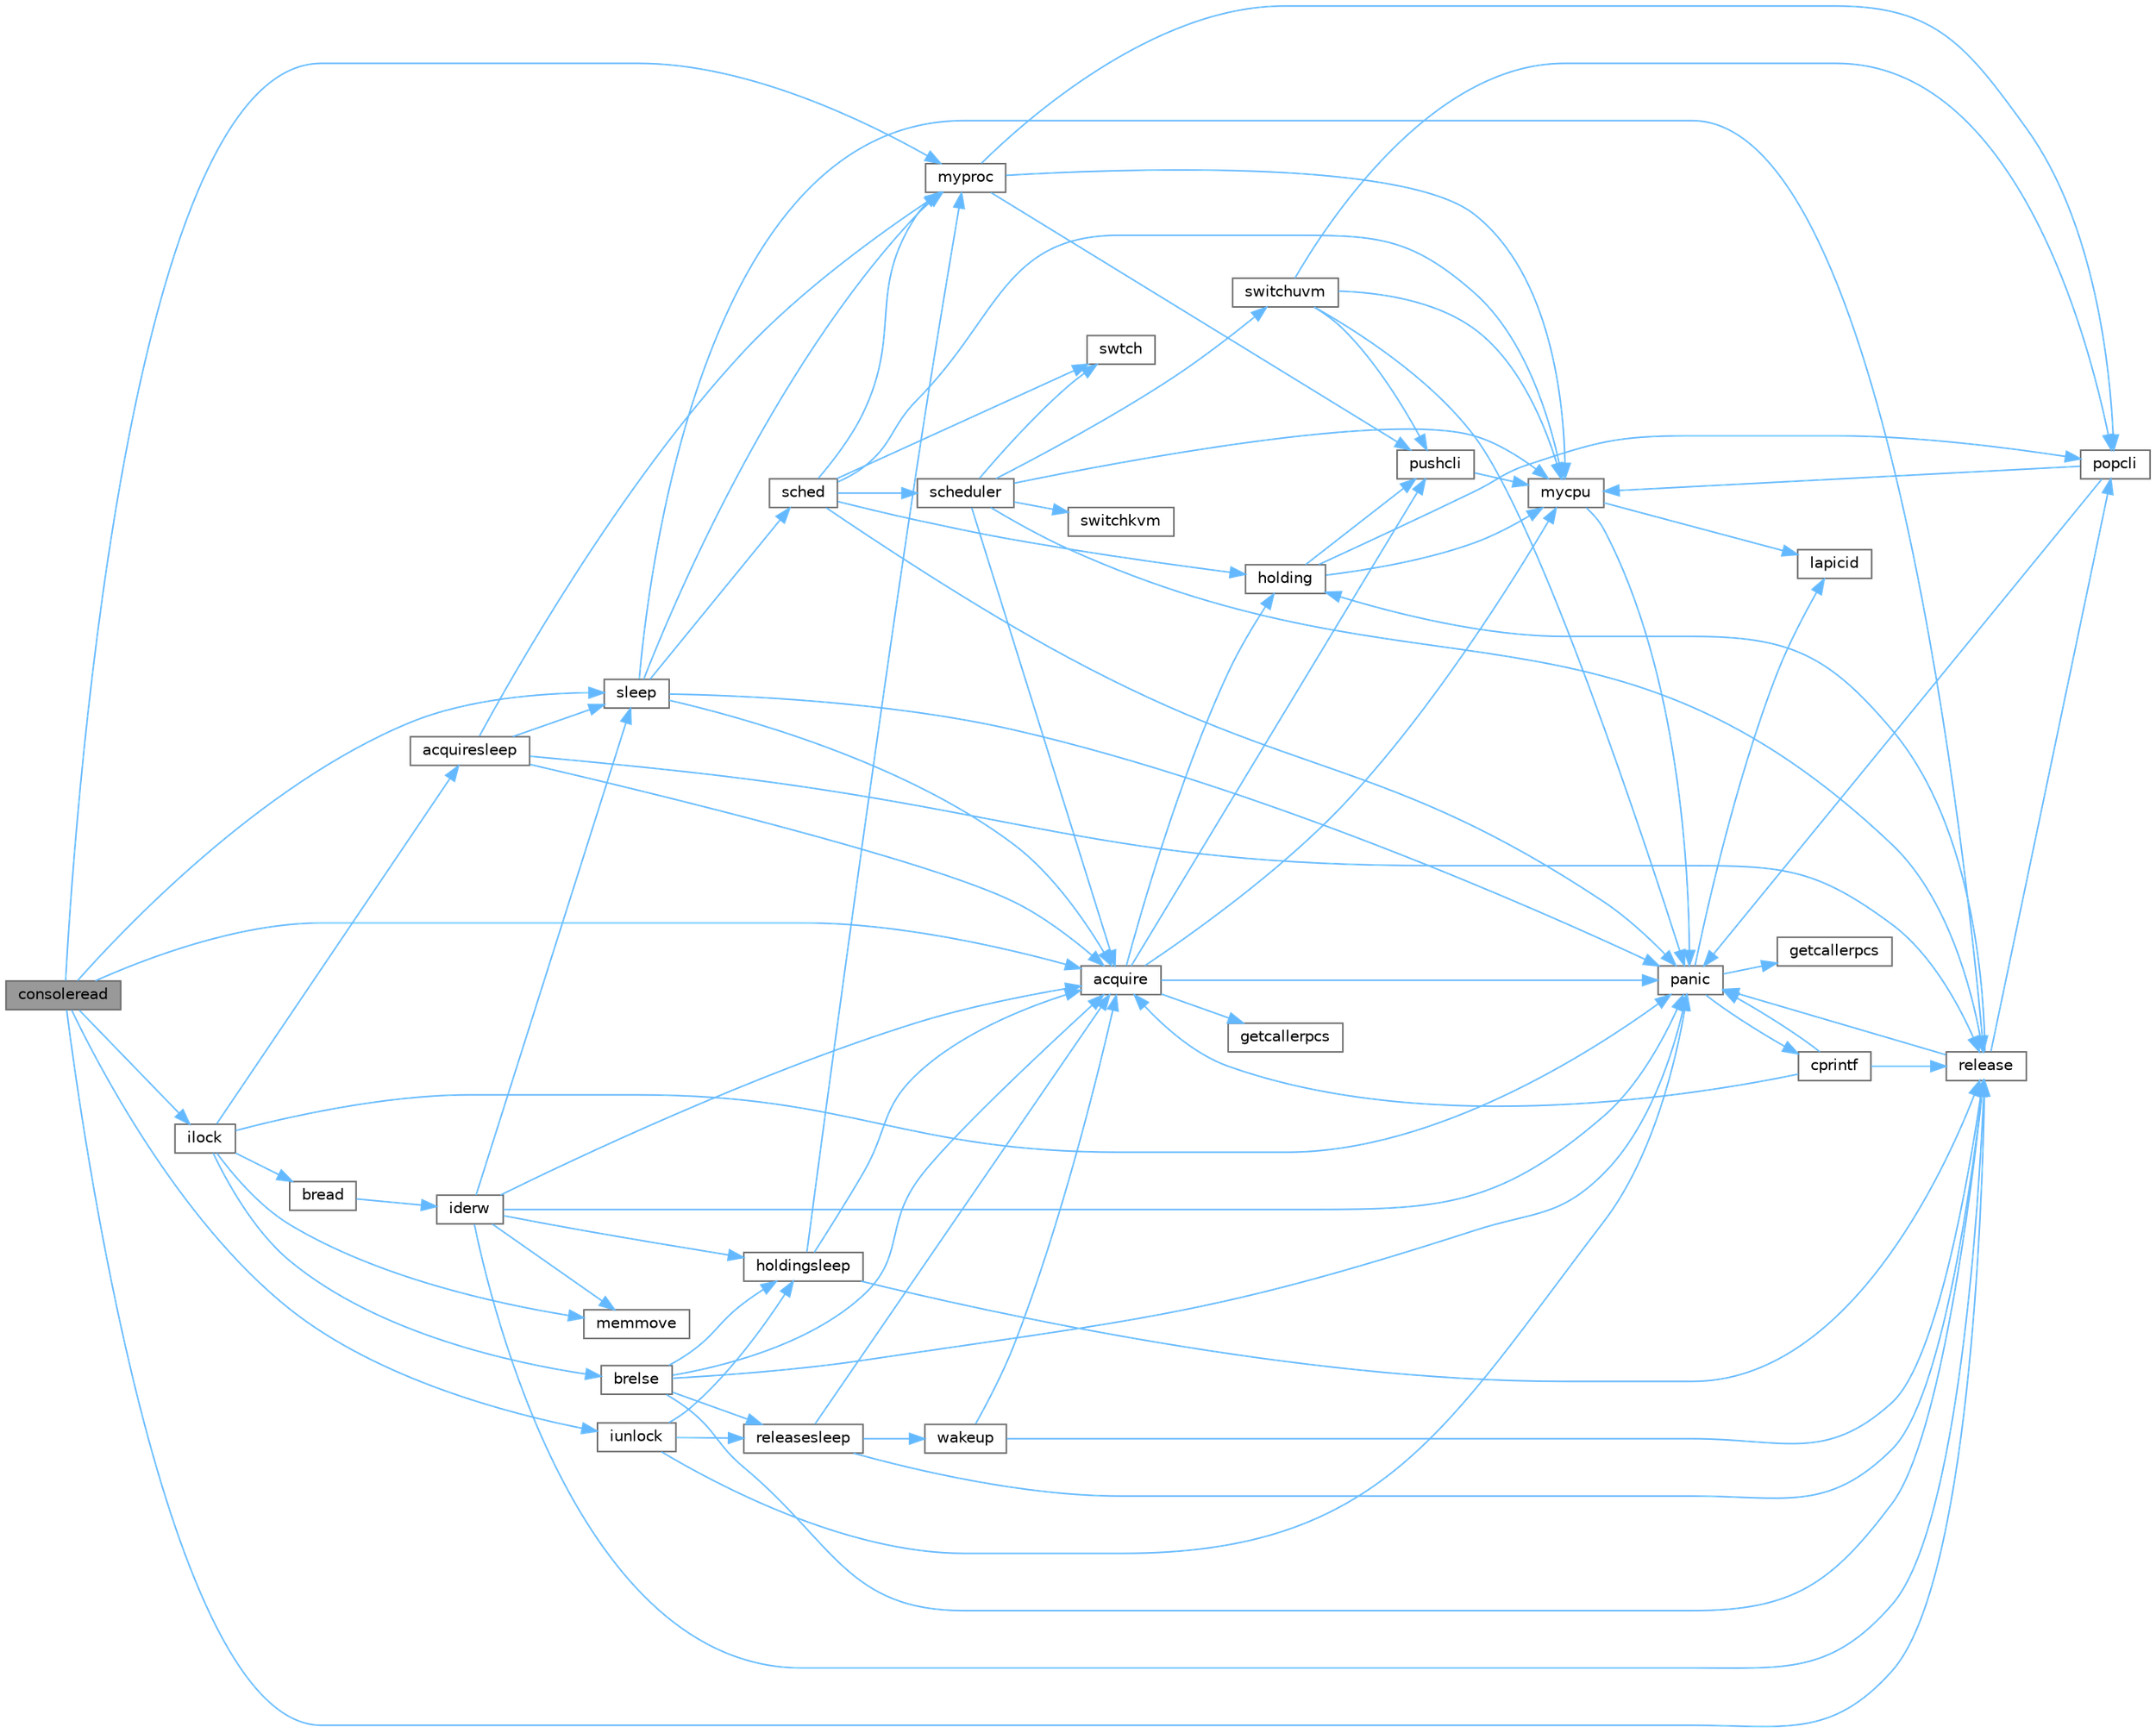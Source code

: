 digraph "consoleread"
{
 // LATEX_PDF_SIZE
  bgcolor="transparent";
  edge [fontname=Helvetica,fontsize=10,labelfontname=Helvetica,labelfontsize=10];
  node [fontname=Helvetica,fontsize=10,shape=box,height=0.2,width=0.4];
  rankdir="LR";
  Node1 [id="Node000001",label="consoleread",height=0.2,width=0.4,color="gray40", fillcolor="grey60", style="filled", fontcolor="black",tooltip=" "];
  Node1 -> Node2 [id="edge85_Node000001_Node000002",color="steelblue1",style="solid",tooltip=" "];
  Node2 [id="Node000002",label="acquire",height=0.2,width=0.4,color="grey40", fillcolor="white", style="filled",URL="$d3/d2d/spinlock_8c.html#aed377f16a085b00de3a4b32392adbdfb",tooltip=" "];
  Node2 -> Node3 [id="edge86_Node000002_Node000003",color="steelblue1",style="solid",tooltip=" "];
  Node3 [id="Node000003",label="getcallerpcs",height=0.2,width=0.4,color="grey40", fillcolor="white", style="filled",URL="$d3/d2d/spinlock_8c.html#a6ac35304ea80f01086b47edcc2328010",tooltip=" "];
  Node2 -> Node4 [id="edge87_Node000002_Node000004",color="steelblue1",style="solid",tooltip=" "];
  Node4 [id="Node000004",label="holding",height=0.2,width=0.4,color="grey40", fillcolor="white", style="filled",URL="$d3/d2d/spinlock_8c.html#aea48df3e5cfb903179ad3dc78ab502d9",tooltip=" "];
  Node4 -> Node5 [id="edge88_Node000004_Node000005",color="steelblue1",style="solid",tooltip=" "];
  Node5 [id="Node000005",label="mycpu",height=0.2,width=0.4,color="grey40", fillcolor="white", style="filled",URL="$d3/dda/proc_8c.html#ad427959ad025dabd8cd393b27ec39160",tooltip=" "];
  Node5 -> Node6 [id="edge89_Node000005_Node000006",color="steelblue1",style="solid",tooltip=" "];
  Node6 [id="Node000006",label="lapicid",height=0.2,width=0.4,color="grey40", fillcolor="white", style="filled",URL="$dc/df6/lapic_8c.html#a627f7996b64f99d885244a5102c85164",tooltip=" "];
  Node5 -> Node7 [id="edge90_Node000005_Node000007",color="steelblue1",style="solid",tooltip=" "];
  Node7 [id="Node000007",label="panic",height=0.2,width=0.4,color="grey40", fillcolor="white", style="filled",URL="$d0/d56/console_8c.html#a95c0aca5d6d7487933984f08b189917a",tooltip=" "];
  Node7 -> Node8 [id="edge91_Node000007_Node000008",color="steelblue1",style="solid",tooltip=" "];
  Node8 [id="Node000008",label="cprintf",height=0.2,width=0.4,color="grey40", fillcolor="white", style="filled",URL="$d0/d56/console_8c.html#a90f0742d846503e4ed1804f1df421ec6",tooltip=" "];
  Node8 -> Node2 [id="edge92_Node000008_Node000002",color="steelblue1",style="solid",tooltip=" "];
  Node8 -> Node7 [id="edge93_Node000008_Node000007",color="steelblue1",style="solid",tooltip=" "];
  Node8 -> Node9 [id="edge94_Node000008_Node000009",color="steelblue1",style="solid",tooltip=" "];
  Node9 [id="Node000009",label="release",height=0.2,width=0.4,color="grey40", fillcolor="white", style="filled",URL="$d3/d2d/spinlock_8c.html#a1cee376aa9a00e754bf5481cd5f3d97b",tooltip=" "];
  Node9 -> Node4 [id="edge95_Node000009_Node000004",color="steelblue1",style="solid",tooltip=" "];
  Node9 -> Node7 [id="edge96_Node000009_Node000007",color="steelblue1",style="solid",tooltip=" "];
  Node9 -> Node10 [id="edge97_Node000009_Node000010",color="steelblue1",style="solid",tooltip=" "];
  Node10 [id="Node000010",label="popcli",height=0.2,width=0.4,color="grey40", fillcolor="white", style="filled",URL="$d3/d2d/spinlock_8c.html#ae3424f669269fef400ce29c3aeb43fdb",tooltip=" "];
  Node10 -> Node5 [id="edge98_Node000010_Node000005",color="steelblue1",style="solid",tooltip=" "];
  Node10 -> Node7 [id="edge99_Node000010_Node000007",color="steelblue1",style="solid",tooltip=" "];
  Node7 -> Node11 [id="edge100_Node000007_Node000011",color="steelblue1",style="solid",tooltip=" "];
  Node11 [id="Node000011",label="getcallerpcs",height=0.2,width=0.4,color="grey40", fillcolor="white", style="filled",URL="$d5/d64/defs_8h.html#a4105de9e2969515d6c6c795c4386f69f",tooltip=" "];
  Node7 -> Node6 [id="edge101_Node000007_Node000006",color="steelblue1",style="solid",tooltip=" "];
  Node4 -> Node10 [id="edge102_Node000004_Node000010",color="steelblue1",style="solid",tooltip=" "];
  Node4 -> Node12 [id="edge103_Node000004_Node000012",color="steelblue1",style="solid",tooltip=" "];
  Node12 [id="Node000012",label="pushcli",height=0.2,width=0.4,color="grey40", fillcolor="white", style="filled",URL="$d3/d2d/spinlock_8c.html#a206b749d1b7768dadce61cbcde7e0f1c",tooltip=" "];
  Node12 -> Node5 [id="edge104_Node000012_Node000005",color="steelblue1",style="solid",tooltip=" "];
  Node2 -> Node5 [id="edge105_Node000002_Node000005",color="steelblue1",style="solid",tooltip=" "];
  Node2 -> Node7 [id="edge106_Node000002_Node000007",color="steelblue1",style="solid",tooltip=" "];
  Node2 -> Node12 [id="edge107_Node000002_Node000012",color="steelblue1",style="solid",tooltip=" "];
  Node1 -> Node13 [id="edge108_Node000001_Node000013",color="steelblue1",style="solid",tooltip=" "];
  Node13 [id="Node000013",label="ilock",height=0.2,width=0.4,color="grey40", fillcolor="white", style="filled",URL="$d2/d5a/fs_8c.html#aed28187406d84a3aa71f10c6235a03ec",tooltip=" "];
  Node13 -> Node14 [id="edge109_Node000013_Node000014",color="steelblue1",style="solid",tooltip=" "];
  Node14 [id="Node000014",label="acquiresleep",height=0.2,width=0.4,color="grey40", fillcolor="white", style="filled",URL="$d8/dd1/sleeplock_8c.html#aaad2d7a86d4859982dd9a132f5128ff2",tooltip=" "];
  Node14 -> Node2 [id="edge110_Node000014_Node000002",color="steelblue1",style="solid",tooltip=" "];
  Node14 -> Node15 [id="edge111_Node000014_Node000015",color="steelblue1",style="solid",tooltip=" "];
  Node15 [id="Node000015",label="myproc",height=0.2,width=0.4,color="grey40", fillcolor="white", style="filled",URL="$d3/dda/proc_8c.html#a41af0935f3989aae450cf8988cd9c3a9",tooltip=" "];
  Node15 -> Node5 [id="edge112_Node000015_Node000005",color="steelblue1",style="solid",tooltip=" "];
  Node15 -> Node10 [id="edge113_Node000015_Node000010",color="steelblue1",style="solid",tooltip=" "];
  Node15 -> Node12 [id="edge114_Node000015_Node000012",color="steelblue1",style="solid",tooltip=" "];
  Node14 -> Node9 [id="edge115_Node000014_Node000009",color="steelblue1",style="solid",tooltip=" "];
  Node14 -> Node16 [id="edge116_Node000014_Node000016",color="steelblue1",style="solid",tooltip=" "];
  Node16 [id="Node000016",label="sleep",height=0.2,width=0.4,color="grey40", fillcolor="white", style="filled",URL="$d3/dda/proc_8c.html#ae70cc0370342e46f6db3bec367232457",tooltip=" "];
  Node16 -> Node2 [id="edge117_Node000016_Node000002",color="steelblue1",style="solid",tooltip=" "];
  Node16 -> Node15 [id="edge118_Node000016_Node000015",color="steelblue1",style="solid",tooltip=" "];
  Node16 -> Node7 [id="edge119_Node000016_Node000007",color="steelblue1",style="solid",tooltip=" "];
  Node16 -> Node9 [id="edge120_Node000016_Node000009",color="steelblue1",style="solid",tooltip=" "];
  Node16 -> Node17 [id="edge121_Node000016_Node000017",color="steelblue1",style="solid",tooltip=" "];
  Node17 [id="Node000017",label="sched",height=0.2,width=0.4,color="grey40", fillcolor="white", style="filled",URL="$d3/dda/proc_8c.html#ad788da91743c333b5bed7c4a0dd12365",tooltip=" "];
  Node17 -> Node4 [id="edge122_Node000017_Node000004",color="steelblue1",style="solid",tooltip=" "];
  Node17 -> Node5 [id="edge123_Node000017_Node000005",color="steelblue1",style="solid",tooltip=" "];
  Node17 -> Node15 [id="edge124_Node000017_Node000015",color="steelblue1",style="solid",tooltip=" "];
  Node17 -> Node7 [id="edge125_Node000017_Node000007",color="steelblue1",style="solid",tooltip=" "];
  Node17 -> Node18 [id="edge126_Node000017_Node000018",color="steelblue1",style="solid",tooltip=" "];
  Node18 [id="Node000018",label="scheduler",height=0.2,width=0.4,color="grey40", fillcolor="white", style="filled",URL="$d3/dda/proc_8c.html#a9fa00b0be5d3c4781048861e2506eb63",tooltip=" "];
  Node18 -> Node2 [id="edge127_Node000018_Node000002",color="steelblue1",style="solid",tooltip=" "];
  Node18 -> Node5 [id="edge128_Node000018_Node000005",color="steelblue1",style="solid",tooltip=" "];
  Node18 -> Node9 [id="edge129_Node000018_Node000009",color="steelblue1",style="solid",tooltip=" "];
  Node18 -> Node19 [id="edge130_Node000018_Node000019",color="steelblue1",style="solid",tooltip=" "];
  Node19 [id="Node000019",label="switchkvm",height=0.2,width=0.4,color="grey40", fillcolor="white", style="filled",URL="$de/de9/vm_8c.html#a02ca0670bc1fe12e38453082631ff360",tooltip=" "];
  Node18 -> Node20 [id="edge131_Node000018_Node000020",color="steelblue1",style="solid",tooltip=" "];
  Node20 [id="Node000020",label="switchuvm",height=0.2,width=0.4,color="grey40", fillcolor="white", style="filled",URL="$de/de9/vm_8c.html#a87c90f0ab2a1b11c2b55f4e483bb8493",tooltip=" "];
  Node20 -> Node5 [id="edge132_Node000020_Node000005",color="steelblue1",style="solid",tooltip=" "];
  Node20 -> Node7 [id="edge133_Node000020_Node000007",color="steelblue1",style="solid",tooltip=" "];
  Node20 -> Node10 [id="edge134_Node000020_Node000010",color="steelblue1",style="solid",tooltip=" "];
  Node20 -> Node12 [id="edge135_Node000020_Node000012",color="steelblue1",style="solid",tooltip=" "];
  Node18 -> Node21 [id="edge136_Node000018_Node000021",color="steelblue1",style="solid",tooltip=" "];
  Node21 [id="Node000021",label="swtch",height=0.2,width=0.4,color="grey40", fillcolor="white", style="filled",URL="$d5/d64/defs_8h.html#a1d9e7047d3dfb57809a2541d8387705e",tooltip=" "];
  Node17 -> Node21 [id="edge137_Node000017_Node000021",color="steelblue1",style="solid",tooltip=" "];
  Node13 -> Node22 [id="edge138_Node000013_Node000022",color="steelblue1",style="solid",tooltip=" "];
  Node22 [id="Node000022",label="bread",height=0.2,width=0.4,color="grey40", fillcolor="white", style="filled",URL="$dc/de6/bio_8c.html#a30b8d2ef2300ed8e3d879a428fe39898",tooltip=" "];
  Node22 -> Node23 [id="edge139_Node000022_Node000023",color="steelblue1",style="solid",tooltip=" "];
  Node23 [id="Node000023",label="iderw",height=0.2,width=0.4,color="grey40", fillcolor="white", style="filled",URL="$da/d9b/memide_8c.html#a7f36b008f02088c86f76e98e05b55af5",tooltip=" "];
  Node23 -> Node2 [id="edge140_Node000023_Node000002",color="steelblue1",style="solid",tooltip=" "];
  Node23 -> Node24 [id="edge141_Node000023_Node000024",color="steelblue1",style="solid",tooltip=" "];
  Node24 [id="Node000024",label="holdingsleep",height=0.2,width=0.4,color="grey40", fillcolor="white", style="filled",URL="$d8/dd1/sleeplock_8c.html#a6fdbe54cbecd8fc67d74793b27adcf05",tooltip=" "];
  Node24 -> Node2 [id="edge142_Node000024_Node000002",color="steelblue1",style="solid",tooltip=" "];
  Node24 -> Node15 [id="edge143_Node000024_Node000015",color="steelblue1",style="solid",tooltip=" "];
  Node24 -> Node9 [id="edge144_Node000024_Node000009",color="steelblue1",style="solid",tooltip=" "];
  Node23 -> Node25 [id="edge145_Node000023_Node000025",color="steelblue1",style="solid",tooltip=" "];
  Node25 [id="Node000025",label="memmove",height=0.2,width=0.4,color="grey40", fillcolor="white", style="filled",URL="$d1/db0/string_8c.html#a07f97e2ed1ce37955192d52de8f4911f",tooltip=" "];
  Node23 -> Node7 [id="edge146_Node000023_Node000007",color="steelblue1",style="solid",tooltip=" "];
  Node23 -> Node9 [id="edge147_Node000023_Node000009",color="steelblue1",style="solid",tooltip=" "];
  Node23 -> Node16 [id="edge148_Node000023_Node000016",color="steelblue1",style="solid",tooltip=" "];
  Node13 -> Node26 [id="edge149_Node000013_Node000026",color="steelblue1",style="solid",tooltip=" "];
  Node26 [id="Node000026",label="brelse",height=0.2,width=0.4,color="grey40", fillcolor="white", style="filled",URL="$dc/de6/bio_8c.html#ab5335aeb503731104314321a78a6d727",tooltip=" "];
  Node26 -> Node2 [id="edge150_Node000026_Node000002",color="steelblue1",style="solid",tooltip=" "];
  Node26 -> Node24 [id="edge151_Node000026_Node000024",color="steelblue1",style="solid",tooltip=" "];
  Node26 -> Node7 [id="edge152_Node000026_Node000007",color="steelblue1",style="solid",tooltip=" "];
  Node26 -> Node9 [id="edge153_Node000026_Node000009",color="steelblue1",style="solid",tooltip=" "];
  Node26 -> Node27 [id="edge154_Node000026_Node000027",color="steelblue1",style="solid",tooltip=" "];
  Node27 [id="Node000027",label="releasesleep",height=0.2,width=0.4,color="grey40", fillcolor="white", style="filled",URL="$d8/dd1/sleeplock_8c.html#aa997067c2c9bfef15af6fa0a10c20f4a",tooltip=" "];
  Node27 -> Node2 [id="edge155_Node000027_Node000002",color="steelblue1",style="solid",tooltip=" "];
  Node27 -> Node9 [id="edge156_Node000027_Node000009",color="steelblue1",style="solid",tooltip=" "];
  Node27 -> Node28 [id="edge157_Node000027_Node000028",color="steelblue1",style="solid",tooltip=" "];
  Node28 [id="Node000028",label="wakeup",height=0.2,width=0.4,color="grey40", fillcolor="white", style="filled",URL="$d3/dda/proc_8c.html#a4a34d9f03e436cfa09b88f735f6ee952",tooltip=" "];
  Node28 -> Node2 [id="edge158_Node000028_Node000002",color="steelblue1",style="solid",tooltip=" "];
  Node28 -> Node9 [id="edge159_Node000028_Node000009",color="steelblue1",style="solid",tooltip=" "];
  Node13 -> Node25 [id="edge160_Node000013_Node000025",color="steelblue1",style="solid",tooltip=" "];
  Node13 -> Node7 [id="edge161_Node000013_Node000007",color="steelblue1",style="solid",tooltip=" "];
  Node1 -> Node29 [id="edge162_Node000001_Node000029",color="steelblue1",style="solid",tooltip=" "];
  Node29 [id="Node000029",label="iunlock",height=0.2,width=0.4,color="grey40", fillcolor="white", style="filled",URL="$d2/d5a/fs_8c.html#ae4e29916219b9293b37f9c34220694fe",tooltip=" "];
  Node29 -> Node24 [id="edge163_Node000029_Node000024",color="steelblue1",style="solid",tooltip=" "];
  Node29 -> Node7 [id="edge164_Node000029_Node000007",color="steelblue1",style="solid",tooltip=" "];
  Node29 -> Node27 [id="edge165_Node000029_Node000027",color="steelblue1",style="solid",tooltip=" "];
  Node1 -> Node15 [id="edge166_Node000001_Node000015",color="steelblue1",style="solid",tooltip=" "];
  Node1 -> Node9 [id="edge167_Node000001_Node000009",color="steelblue1",style="solid",tooltip=" "];
  Node1 -> Node16 [id="edge168_Node000001_Node000016",color="steelblue1",style="solid",tooltip=" "];
}
